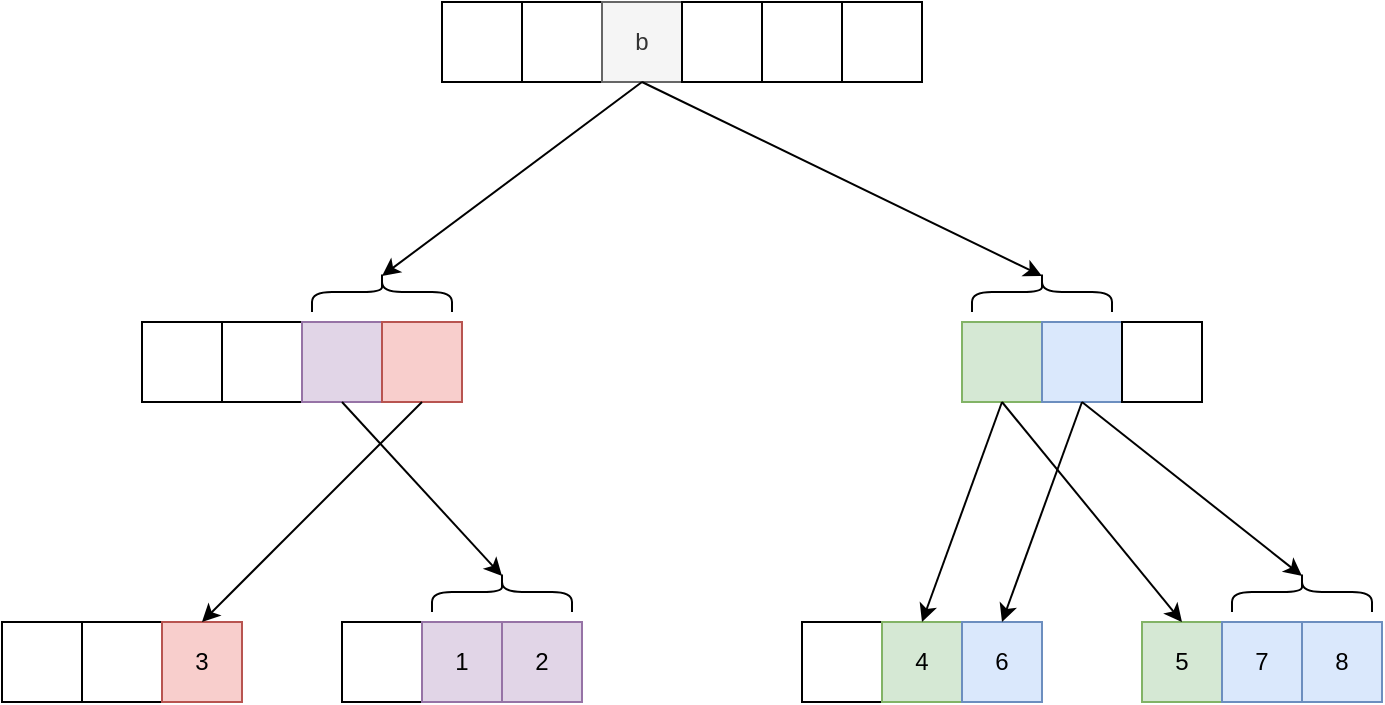 <mxfile version="14.9.3" type="device"><diagram id="jle-Nc5eTWkleYKtXoYx" name="Page-1"><mxGraphModel dx="946" dy="561" grid="1" gridSize="10" guides="1" tooltips="1" connect="1" arrows="1" fold="1" page="1" pageScale="1" pageWidth="850" pageHeight="1100" math="0" shadow="0"><root><mxCell id="0"/><mxCell id="1" parent="0"/><mxCell id="hwu714aHsF47LPS83RZK-1" value="" style="rounded=0;whiteSpace=wrap;html=1;" vertex="1" parent="1"><mxGeometry x="350" y="80" width="40" height="40" as="geometry"/></mxCell><mxCell id="hwu714aHsF47LPS83RZK-2" value="b" style="rounded=0;whiteSpace=wrap;html=1;fillColor=#f5f5f5;strokeColor=#666666;fontColor=#333333;" vertex="1" parent="1"><mxGeometry x="390" y="80" width="40" height="40" as="geometry"/></mxCell><mxCell id="hwu714aHsF47LPS83RZK-3" value="" style="rounded=0;whiteSpace=wrap;html=1;" vertex="1" parent="1"><mxGeometry x="430" y="80" width="40" height="40" as="geometry"/></mxCell><mxCell id="hwu714aHsF47LPS83RZK-4" value="" style="rounded=0;whiteSpace=wrap;html=1;" vertex="1" parent="1"><mxGeometry x="470" y="80" width="40" height="40" as="geometry"/></mxCell><mxCell id="hwu714aHsF47LPS83RZK-5" value="" style="rounded=0;whiteSpace=wrap;html=1;" vertex="1" parent="1"><mxGeometry x="310" y="80" width="40" height="40" as="geometry"/></mxCell><mxCell id="hwu714aHsF47LPS83RZK-6" value="" style="rounded=0;whiteSpace=wrap;html=1;" vertex="1" parent="1"><mxGeometry x="510" y="80" width="40" height="40" as="geometry"/></mxCell><mxCell id="hwu714aHsF47LPS83RZK-8" value="" style="rounded=0;whiteSpace=wrap;html=1;" vertex="1" parent="1"><mxGeometry x="160" y="240" width="40" height="40" as="geometry"/></mxCell><mxCell id="hwu714aHsF47LPS83RZK-9" value="" style="rounded=0;whiteSpace=wrap;html=1;" vertex="1" parent="1"><mxGeometry x="200" y="240" width="40" height="40" as="geometry"/></mxCell><mxCell id="hwu714aHsF47LPS83RZK-10" value="" style="rounded=0;whiteSpace=wrap;html=1;fillColor=#e1d5e7;strokeColor=#9673a6;" vertex="1" parent="1"><mxGeometry x="240" y="240" width="40" height="40" as="geometry"/></mxCell><mxCell id="hwu714aHsF47LPS83RZK-12" value="" style="rounded=0;whiteSpace=wrap;html=1;fillColor=#f8cecc;strokeColor=#b85450;" vertex="1" parent="1"><mxGeometry x="280" y="240" width="40" height="40" as="geometry"/></mxCell><mxCell id="hwu714aHsF47LPS83RZK-14" value="" style="rounded=0;whiteSpace=wrap;html=1;fillColor=#d5e8d4;strokeColor=#82b366;" vertex="1" parent="1"><mxGeometry x="570" y="240" width="40" height="40" as="geometry"/></mxCell><mxCell id="hwu714aHsF47LPS83RZK-15" value="" style="rounded=0;whiteSpace=wrap;html=1;fillColor=#dae8fc;strokeColor=#6c8ebf;" vertex="1" parent="1"><mxGeometry x="610" y="240" width="40" height="40" as="geometry"/></mxCell><mxCell id="hwu714aHsF47LPS83RZK-16" value="" style="rounded=0;whiteSpace=wrap;html=1;" vertex="1" parent="1"><mxGeometry x="650" y="240" width="40" height="40" as="geometry"/></mxCell><mxCell id="hwu714aHsF47LPS83RZK-18" value="" style="rounded=0;whiteSpace=wrap;html=1;" vertex="1" parent="1"><mxGeometry x="90" y="390" width="40" height="40" as="geometry"/></mxCell><mxCell id="hwu714aHsF47LPS83RZK-19" value="" style="rounded=0;whiteSpace=wrap;html=1;" vertex="1" parent="1"><mxGeometry x="130" y="390" width="40" height="40" as="geometry"/></mxCell><mxCell id="hwu714aHsF47LPS83RZK-20" value="3" style="rounded=0;whiteSpace=wrap;html=1;fillColor=#f8cecc;strokeColor=#b85450;" vertex="1" parent="1"><mxGeometry x="170" y="390" width="40" height="40" as="geometry"/></mxCell><mxCell id="hwu714aHsF47LPS83RZK-21" value="" style="rounded=0;whiteSpace=wrap;html=1;" vertex="1" parent="1"><mxGeometry x="260" y="390" width="40" height="40" as="geometry"/></mxCell><mxCell id="hwu714aHsF47LPS83RZK-22" value="1" style="rounded=0;whiteSpace=wrap;html=1;fillColor=#e1d5e7;strokeColor=#9673a6;" vertex="1" parent="1"><mxGeometry x="300" y="390" width="40" height="40" as="geometry"/></mxCell><mxCell id="hwu714aHsF47LPS83RZK-23" value="2" style="rounded=0;whiteSpace=wrap;html=1;fillColor=#e1d5e7;strokeColor=#9673a6;" vertex="1" parent="1"><mxGeometry x="340" y="390" width="40" height="40" as="geometry"/></mxCell><mxCell id="hwu714aHsF47LPS83RZK-24" value="" style="rounded=0;whiteSpace=wrap;html=1;" vertex="1" parent="1"><mxGeometry x="490" y="390" width="40" height="40" as="geometry"/></mxCell><mxCell id="hwu714aHsF47LPS83RZK-25" value="4" style="rounded=0;whiteSpace=wrap;html=1;fillColor=#d5e8d4;strokeColor=#82b366;" vertex="1" parent="1"><mxGeometry x="530" y="390" width="40" height="40" as="geometry"/></mxCell><mxCell id="hwu714aHsF47LPS83RZK-26" value="6" style="rounded=0;whiteSpace=wrap;html=1;fillColor=#dae8fc;strokeColor=#6c8ebf;" vertex="1" parent="1"><mxGeometry x="570" y="390" width="40" height="40" as="geometry"/></mxCell><mxCell id="hwu714aHsF47LPS83RZK-27" value="5" style="rounded=0;whiteSpace=wrap;html=1;fillColor=#d5e8d4;strokeColor=#82b366;" vertex="1" parent="1"><mxGeometry x="660" y="390" width="40" height="40" as="geometry"/></mxCell><mxCell id="hwu714aHsF47LPS83RZK-28" value="7" style="rounded=0;whiteSpace=wrap;html=1;fillColor=#dae8fc;strokeColor=#6c8ebf;" vertex="1" parent="1"><mxGeometry x="700" y="390" width="40" height="40" as="geometry"/></mxCell><mxCell id="hwu714aHsF47LPS83RZK-29" value="8" style="rounded=0;whiteSpace=wrap;html=1;fillColor=#dae8fc;strokeColor=#6c8ebf;" vertex="1" parent="1"><mxGeometry x="740" y="390" width="40" height="40" as="geometry"/></mxCell><mxCell id="hwu714aHsF47LPS83RZK-30" value="" style="shape=curlyBracket;whiteSpace=wrap;html=1;rounded=1;rotation=90;" vertex="1" parent="1"><mxGeometry x="270" y="190" width="20" height="70" as="geometry"/></mxCell><mxCell id="hwu714aHsF47LPS83RZK-31" value="" style="shape=curlyBracket;whiteSpace=wrap;html=1;rounded=1;rotation=90;" vertex="1" parent="1"><mxGeometry x="600" y="190" width="20" height="70" as="geometry"/></mxCell><mxCell id="hwu714aHsF47LPS83RZK-32" value="" style="shape=curlyBracket;whiteSpace=wrap;html=1;rounded=1;rotation=90;" vertex="1" parent="1"><mxGeometry x="330" y="340" width="20" height="70" as="geometry"/></mxCell><mxCell id="hwu714aHsF47LPS83RZK-33" value="" style="shape=curlyBracket;whiteSpace=wrap;html=1;rounded=1;rotation=90;" vertex="1" parent="1"><mxGeometry x="730" y="340" width="20" height="70" as="geometry"/></mxCell><mxCell id="hwu714aHsF47LPS83RZK-36" value="" style="endArrow=classic;html=1;exitX=0.5;exitY=1;exitDx=0;exitDy=0;entryX=0.1;entryY=0.5;entryDx=0;entryDy=0;entryPerimeter=0;" edge="1" parent="1" source="hwu714aHsF47LPS83RZK-2" target="hwu714aHsF47LPS83RZK-30"><mxGeometry width="50" height="50" relative="1" as="geometry"><mxPoint x="400" y="320" as="sourcePoint"/><mxPoint x="450" y="270" as="targetPoint"/></mxGeometry></mxCell><mxCell id="hwu714aHsF47LPS83RZK-39" value="" style="endArrow=classic;html=1;entryX=0.1;entryY=0.5;entryDx=0;entryDy=0;entryPerimeter=0;" edge="1" parent="1" target="hwu714aHsF47LPS83RZK-31"><mxGeometry width="50" height="50" relative="1" as="geometry"><mxPoint x="410" y="120" as="sourcePoint"/><mxPoint x="450" y="270" as="targetPoint"/></mxGeometry></mxCell><mxCell id="hwu714aHsF47LPS83RZK-40" value="" style="endArrow=classic;html=1;exitX=0.5;exitY=1;exitDx=0;exitDy=0;entryX=0.1;entryY=0.5;entryDx=0;entryDy=0;entryPerimeter=0;" edge="1" parent="1" source="hwu714aHsF47LPS83RZK-10" target="hwu714aHsF47LPS83RZK-32"><mxGeometry width="50" height="50" relative="1" as="geometry"><mxPoint x="400" y="320" as="sourcePoint"/><mxPoint x="450" y="270" as="targetPoint"/></mxGeometry></mxCell><mxCell id="hwu714aHsF47LPS83RZK-41" value="" style="endArrow=classic;html=1;exitX=0.5;exitY=1;exitDx=0;exitDy=0;entryX=0.5;entryY=0;entryDx=0;entryDy=0;" edge="1" parent="1" source="hwu714aHsF47LPS83RZK-12" target="hwu714aHsF47LPS83RZK-20"><mxGeometry width="50" height="50" relative="1" as="geometry"><mxPoint x="400" y="320" as="sourcePoint"/><mxPoint x="450" y="270" as="targetPoint"/></mxGeometry></mxCell><mxCell id="hwu714aHsF47LPS83RZK-42" value="" style="endArrow=classic;html=1;exitX=0.5;exitY=1;exitDx=0;exitDy=0;entryX=0.5;entryY=0;entryDx=0;entryDy=0;" edge="1" parent="1" source="hwu714aHsF47LPS83RZK-14" target="hwu714aHsF47LPS83RZK-25"><mxGeometry width="50" height="50" relative="1" as="geometry"><mxPoint x="400" y="320" as="sourcePoint"/><mxPoint x="450" y="270" as="targetPoint"/></mxGeometry></mxCell><mxCell id="hwu714aHsF47LPS83RZK-43" value="" style="endArrow=classic;html=1;exitX=0.5;exitY=1;exitDx=0;exitDy=0;entryX=0.1;entryY=0.5;entryDx=0;entryDy=0;entryPerimeter=0;" edge="1" parent="1" source="hwu714aHsF47LPS83RZK-15" target="hwu714aHsF47LPS83RZK-33"><mxGeometry width="50" height="50" relative="1" as="geometry"><mxPoint x="400" y="320" as="sourcePoint"/><mxPoint x="450" y="270" as="targetPoint"/></mxGeometry></mxCell><mxCell id="hwu714aHsF47LPS83RZK-44" value="" style="endArrow=classic;html=1;exitX=0.5;exitY=1;exitDx=0;exitDy=0;entryX=0.5;entryY=0;entryDx=0;entryDy=0;" edge="1" parent="1" source="hwu714aHsF47LPS83RZK-14" target="hwu714aHsF47LPS83RZK-27"><mxGeometry width="50" height="50" relative="1" as="geometry"><mxPoint x="400" y="320" as="sourcePoint"/><mxPoint x="450" y="270" as="targetPoint"/></mxGeometry></mxCell><mxCell id="hwu714aHsF47LPS83RZK-45" value="" style="endArrow=classic;html=1;exitX=0.5;exitY=1;exitDx=0;exitDy=0;entryX=0.5;entryY=0;entryDx=0;entryDy=0;" edge="1" parent="1" source="hwu714aHsF47LPS83RZK-15" target="hwu714aHsF47LPS83RZK-26"><mxGeometry width="50" height="50" relative="1" as="geometry"><mxPoint x="400" y="320" as="sourcePoint"/><mxPoint x="450" y="270" as="targetPoint"/></mxGeometry></mxCell></root></mxGraphModel></diagram></mxfile>